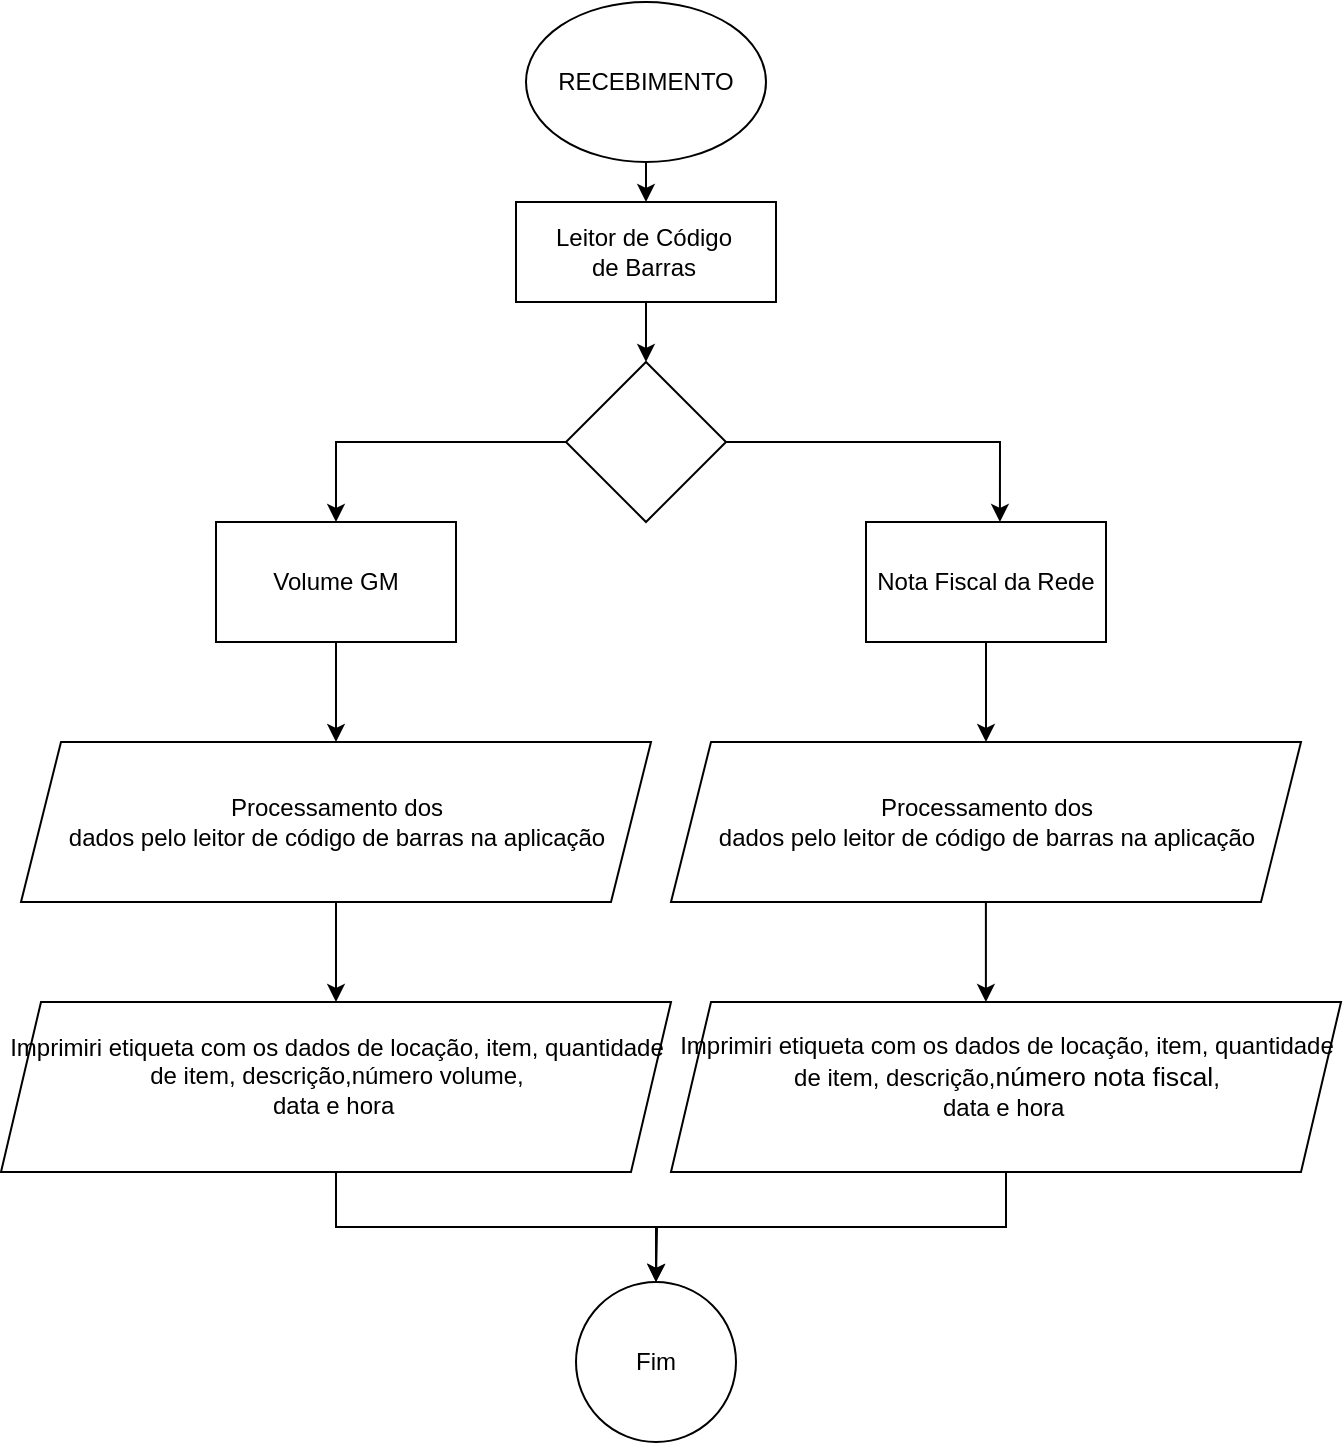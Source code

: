 <mxfile version="15.9.4" type="github">
  <diagram id="naprRCDGPX3BPxph3yD_" name="Page-1">
    <mxGraphModel dx="1609" dy="685" grid="1" gridSize="10" guides="1" tooltips="1" connect="1" arrows="1" fold="1" page="1" pageScale="1" pageWidth="827" pageHeight="1169" math="0" shadow="0">
      <root>
        <mxCell id="0" />
        <mxCell id="1" parent="0" />
        <mxCell id="doQWV-HmhAqJ58ADDW9Z-3" style="edgeStyle=orthogonalEdgeStyle;rounded=0;orthogonalLoop=1;jettySize=auto;html=1;exitX=0.5;exitY=1;exitDx=0;exitDy=0;entryX=0.5;entryY=0;entryDx=0;entryDy=0;" edge="1" parent="1" source="doQWV-HmhAqJ58ADDW9Z-1" target="doQWV-HmhAqJ58ADDW9Z-2">
          <mxGeometry relative="1" as="geometry" />
        </mxCell>
        <mxCell id="doQWV-HmhAqJ58ADDW9Z-1" value="&lt;font style=&quot;vertical-align: inherit&quot;&gt;&lt;font style=&quot;vertical-align: inherit&quot;&gt;RECEBIMENTO&lt;/font&gt;&lt;/font&gt;" style="ellipse;whiteSpace=wrap;html=1;" vertex="1" parent="1">
          <mxGeometry x="235" y="70" width="120" height="80" as="geometry" />
        </mxCell>
        <mxCell id="doQWV-HmhAqJ58ADDW9Z-7" style="edgeStyle=orthogonalEdgeStyle;rounded=0;orthogonalLoop=1;jettySize=auto;html=1;entryX=0.5;entryY=0;entryDx=0;entryDy=0;" edge="1" parent="1" source="doQWV-HmhAqJ58ADDW9Z-2" target="doQWV-HmhAqJ58ADDW9Z-6">
          <mxGeometry relative="1" as="geometry" />
        </mxCell>
        <mxCell id="doQWV-HmhAqJ58ADDW9Z-2" value="" style="rounded=0;whiteSpace=wrap;html=1;" vertex="1" parent="1">
          <mxGeometry x="230" y="170" width="130" height="50" as="geometry" />
        </mxCell>
        <mxCell id="doQWV-HmhAqJ58ADDW9Z-5" value="&lt;p class=&quot;MsoNormal&quot; style=&quot;margin-left: 36.0pt&quot;&gt;&lt;font style=&quot;vertical-align: inherit&quot;&gt;&lt;font style=&quot;vertical-align: inherit&quot;&gt;Leitor de Código de Barras&lt;/font&gt;&lt;/font&gt;&lt;/p&gt;" style="text;html=1;strokeColor=none;fillColor=none;align=center;verticalAlign=middle;whiteSpace=wrap;rounded=0;" vertex="1" parent="1">
          <mxGeometry x="200" y="165" width="140" height="60" as="geometry" />
        </mxCell>
        <mxCell id="doQWV-HmhAqJ58ADDW9Z-11" style="edgeStyle=orthogonalEdgeStyle;rounded=0;orthogonalLoop=1;jettySize=auto;html=1;exitX=0;exitY=0.5;exitDx=0;exitDy=0;entryX=0.5;entryY=0;entryDx=0;entryDy=0;" edge="1" parent="1" source="doQWV-HmhAqJ58ADDW9Z-6" target="doQWV-HmhAqJ58ADDW9Z-9">
          <mxGeometry relative="1" as="geometry" />
        </mxCell>
        <mxCell id="doQWV-HmhAqJ58ADDW9Z-12" style="edgeStyle=orthogonalEdgeStyle;rounded=0;orthogonalLoop=1;jettySize=auto;html=1;exitX=1;exitY=0.5;exitDx=0;exitDy=0;entryX=0.558;entryY=0;entryDx=0;entryDy=0;entryPerimeter=0;" edge="1" parent="1" source="doQWV-HmhAqJ58ADDW9Z-6" target="doQWV-HmhAqJ58ADDW9Z-10">
          <mxGeometry relative="1" as="geometry" />
        </mxCell>
        <mxCell id="doQWV-HmhAqJ58ADDW9Z-6" value="" style="rhombus;whiteSpace=wrap;html=1;" vertex="1" parent="1">
          <mxGeometry x="255" y="250" width="80" height="80" as="geometry" />
        </mxCell>
        <mxCell id="doQWV-HmhAqJ58ADDW9Z-16" style="edgeStyle=orthogonalEdgeStyle;rounded=0;orthogonalLoop=1;jettySize=auto;html=1;exitX=0.5;exitY=1;exitDx=0;exitDy=0;" edge="1" parent="1" source="doQWV-HmhAqJ58ADDW9Z-9" target="doQWV-HmhAqJ58ADDW9Z-13">
          <mxGeometry relative="1" as="geometry">
            <mxPoint x="290" y="540" as="targetPoint" />
          </mxGeometry>
        </mxCell>
        <mxCell id="doQWV-HmhAqJ58ADDW9Z-9" value="&lt;font style=&quot;vertical-align: inherit&quot;&gt;&lt;font style=&quot;vertical-align: inherit&quot;&gt;Volume GM&lt;/font&gt;&lt;/font&gt;" style="rounded=0;whiteSpace=wrap;html=1;" vertex="1" parent="1">
          <mxGeometry x="80" y="330" width="120" height="60" as="geometry" />
        </mxCell>
        <mxCell id="doQWV-HmhAqJ58ADDW9Z-24" style="edgeStyle=orthogonalEdgeStyle;rounded=0;orthogonalLoop=1;jettySize=auto;html=1;exitX=0.5;exitY=1;exitDx=0;exitDy=0;entryX=0.5;entryY=0;entryDx=0;entryDy=0;" edge="1" parent="1" source="doQWV-HmhAqJ58ADDW9Z-10" target="doQWV-HmhAqJ58ADDW9Z-19">
          <mxGeometry relative="1" as="geometry" />
        </mxCell>
        <mxCell id="doQWV-HmhAqJ58ADDW9Z-10" value="&lt;font style=&quot;vertical-align: inherit&quot;&gt;&lt;font style=&quot;vertical-align: inherit&quot;&gt;&lt;font style=&quot;vertical-align: inherit&quot;&gt;&lt;font style=&quot;vertical-align: inherit&quot;&gt;Nota Fiscal da Rede&lt;/font&gt;&lt;/font&gt;&lt;/font&gt;&lt;/font&gt;" style="rounded=0;whiteSpace=wrap;html=1;" vertex="1" parent="1">
          <mxGeometry x="405" y="330" width="120" height="60" as="geometry" />
        </mxCell>
        <mxCell id="doQWV-HmhAqJ58ADDW9Z-18" style="edgeStyle=orthogonalEdgeStyle;rounded=0;orthogonalLoop=1;jettySize=auto;html=1;exitX=0.5;exitY=1;exitDx=0;exitDy=0;entryX=0.5;entryY=0;entryDx=0;entryDy=0;" edge="1" parent="1" source="doQWV-HmhAqJ58ADDW9Z-13" target="doQWV-HmhAqJ58ADDW9Z-17">
          <mxGeometry relative="1" as="geometry" />
        </mxCell>
        <mxCell id="doQWV-HmhAqJ58ADDW9Z-13" value="Processamento dos&lt;br&gt;dados pelo leitor de código de barras na aplicação" style="shape=parallelogram;perimeter=parallelogramPerimeter;whiteSpace=wrap;html=1;fixedSize=1;" vertex="1" parent="1">
          <mxGeometry x="-17.5" y="440" width="315" height="80" as="geometry" />
        </mxCell>
        <mxCell id="doQWV-HmhAqJ58ADDW9Z-26" style="edgeStyle=orthogonalEdgeStyle;rounded=0;orthogonalLoop=1;jettySize=auto;html=1;exitX=0.5;exitY=1;exitDx=0;exitDy=0;entryX=0.5;entryY=0;entryDx=0;entryDy=0;" edge="1" parent="1" source="doQWV-HmhAqJ58ADDW9Z-17" target="doQWV-HmhAqJ58ADDW9Z-25">
          <mxGeometry relative="1" as="geometry" />
        </mxCell>
        <mxCell id="doQWV-HmhAqJ58ADDW9Z-17" value="Imprimiri etiqueta com os dados&amp;nbsp;&lt;span&gt;de locação, item, quantidade de item, descrição,número volume, &lt;br&gt;data e hora&amp;nbsp;&lt;/span&gt;&lt;br&gt;&lt;p class=&quot;MsoNormal&quot; style=&quot;margin-left: 36.0pt&quot;&gt;&lt;/p&gt;" style="shape=parallelogram;perimeter=parallelogramPerimeter;whiteSpace=wrap;html=1;fixedSize=1;" vertex="1" parent="1">
          <mxGeometry x="-27.5" y="570" width="335" height="85" as="geometry" />
        </mxCell>
        <mxCell id="doQWV-HmhAqJ58ADDW9Z-23" style="edgeStyle=orthogonalEdgeStyle;rounded=0;orthogonalLoop=1;jettySize=auto;html=1;entryX=0.47;entryY=0;entryDx=0;entryDy=0;entryPerimeter=0;" edge="1" parent="1" source="doQWV-HmhAqJ58ADDW9Z-19" target="doQWV-HmhAqJ58ADDW9Z-20">
          <mxGeometry relative="1" as="geometry" />
        </mxCell>
        <mxCell id="doQWV-HmhAqJ58ADDW9Z-19" value="Processamento dos&lt;br&gt;dados pelo leitor de código de barras na aplicação" style="shape=parallelogram;perimeter=parallelogramPerimeter;whiteSpace=wrap;html=1;fixedSize=1;" vertex="1" parent="1">
          <mxGeometry x="307.5" y="440" width="315" height="80" as="geometry" />
        </mxCell>
        <mxCell id="doQWV-HmhAqJ58ADDW9Z-27" style="edgeStyle=orthogonalEdgeStyle;rounded=0;orthogonalLoop=1;jettySize=auto;html=1;exitX=0.5;exitY=1;exitDx=0;exitDy=0;" edge="1" parent="1" source="doQWV-HmhAqJ58ADDW9Z-20">
          <mxGeometry relative="1" as="geometry">
            <mxPoint x="300" y="710" as="targetPoint" />
          </mxGeometry>
        </mxCell>
        <mxCell id="doQWV-HmhAqJ58ADDW9Z-20" value="Imprimiri etiqueta com os dados&amp;nbsp;&lt;span&gt;de locação, item, quantidade de item, descrição,&lt;/span&gt;&lt;span style=&quot;font-size: 10.0pt ; font-family: &amp;#34;arial&amp;#34; , sans-serif&quot;&gt;número nota fiscal&lt;/span&gt;&lt;span&gt;, &lt;br&gt;data e hora&amp;nbsp;&lt;/span&gt;&lt;br&gt;&lt;p class=&quot;MsoNormal&quot; style=&quot;margin-left: 36.0pt&quot;&gt;&lt;/p&gt;" style="shape=parallelogram;perimeter=parallelogramPerimeter;whiteSpace=wrap;html=1;fixedSize=1;" vertex="1" parent="1">
          <mxGeometry x="307.5" y="570" width="335" height="85" as="geometry" />
        </mxCell>
        <mxCell id="doQWV-HmhAqJ58ADDW9Z-25" value="Fim" style="ellipse;whiteSpace=wrap;html=1;aspect=fixed;" vertex="1" parent="1">
          <mxGeometry x="260" y="710" width="80" height="80" as="geometry" />
        </mxCell>
      </root>
    </mxGraphModel>
  </diagram>
</mxfile>
